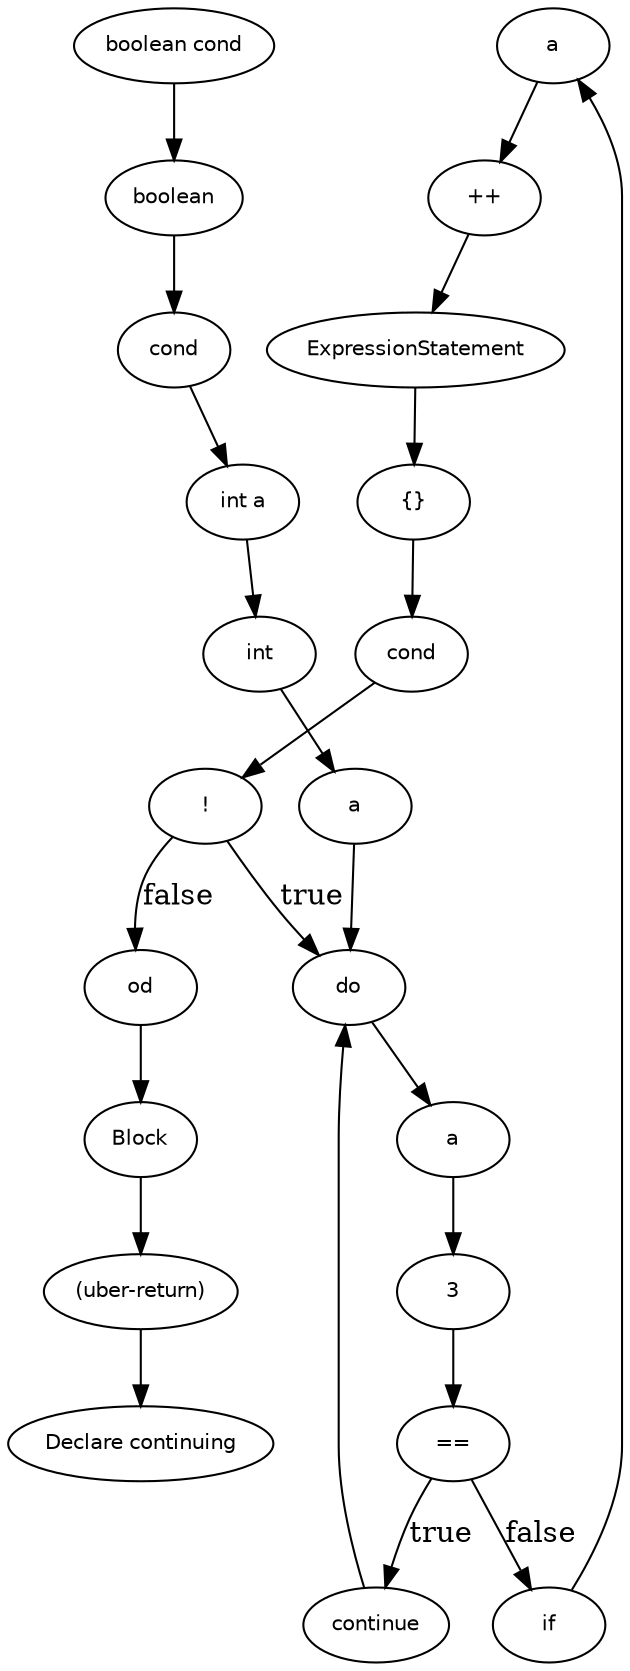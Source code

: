 digraph continuing {
  19 [
    label = a,
    fontname = Helvetica,
    fontsize = 10
  ];
  18 [
    label = "++",
    fontname = Helvetica,
    fontsize = 10
  ];
  17 [
    label = ExpressionStatement,
    fontname = Helvetica,
    fontsize = 10
  ];
  16 [
    label = continue,
    fontname = Helvetica,
    fontsize = 10
  ];
  15 [
    label = 3,
    fontname = Helvetica,
    fontsize = 10
  ];
  14 [
    label = a,
    fontname = Helvetica,
    fontsize = 10
  ];
  13 [
    label = "==",
    fontname = Helvetica,
    fontsize = 10
  ];
  12 [
    label = if,
    fontname = Helvetica,
    fontsize = 10
  ];
  11 [
    label = "{}",
    fontname = Helvetica,
    fontsize = 10
  ];
  10 [
    label = od,
    fontname = Helvetica,
    fontsize = 10
  ];
  9 [
    label = do,
    fontname = Helvetica,
    fontsize = 10
  ];
  8 [
    label = a,
    fontname = Helvetica,
    fontsize = 10
  ];
  7 [
    label = int,
    fontname = Helvetica,
    fontsize = 10
  ];
  6 [
    label = "int a",
    fontname = Helvetica,
    fontsize = 10
  ];
  5 [
    label = cond,
    fontname = Helvetica,
    fontsize = 10
  ];
  4 [
    label = boolean,
    fontname = Helvetica,
    fontsize = 10
  ];
  3 [
    label = "boolean cond",
    fontname = Helvetica,
    fontsize = 10
  ];
  2 [
    label = "(uber-return)",
    fontname = Helvetica,
    fontsize = 10
  ];
  22 [
    label = Block,
    fontname = Helvetica,
    fontsize = 10
  ];
  0 [
    label = "Declare continuing",
    fontname = Helvetica,
    fontsize = 10
  ];
  21 [
    label = cond,
    fontname = Helvetica,
    fontsize = 10
  ];
  20 [
    label = "!",
    fontname = Helvetica,
    fontsize = 10
  ];
  20 -> 9 [
    label = true
  ];
  12 -> 19 [
    label = ""
  ];
  2 -> 0 [
    label = ""
  ];
  13 -> 12 [
    label = false
  ];
  4 -> 5 [
    label = ""
  ];
  7 -> 8 [
    label = ""
  ];
  6 -> 7 [
    label = ""
  ];
  18 -> 17 [
    label = ""
  ];
  11 -> 21 [
    label = ""
  ];
  17 -> 11 [
    label = ""
  ];
  19 -> 18 [
    label = ""
  ];
  5 -> 6 [
    label = ""
  ];
  14 -> 15 [
    label = ""
  ];
  9 -> 14 [
    label = ""
  ];
  8 -> 9 [
    label = ""
  ];
  3 -> 4 [
    label = ""
  ];
  22 -> 2 [
    label = ""
  ];
  10 -> 22 [
    label = ""
  ];
  20 -> 10 [
    label = false
  ];
  21 -> 20 [
    label = ""
  ];
  16 -> 9 [
    label = ""
  ];
  15 -> 13 [
    label = ""
  ];
  13 -> 16 [
    label = true
  ];
}
